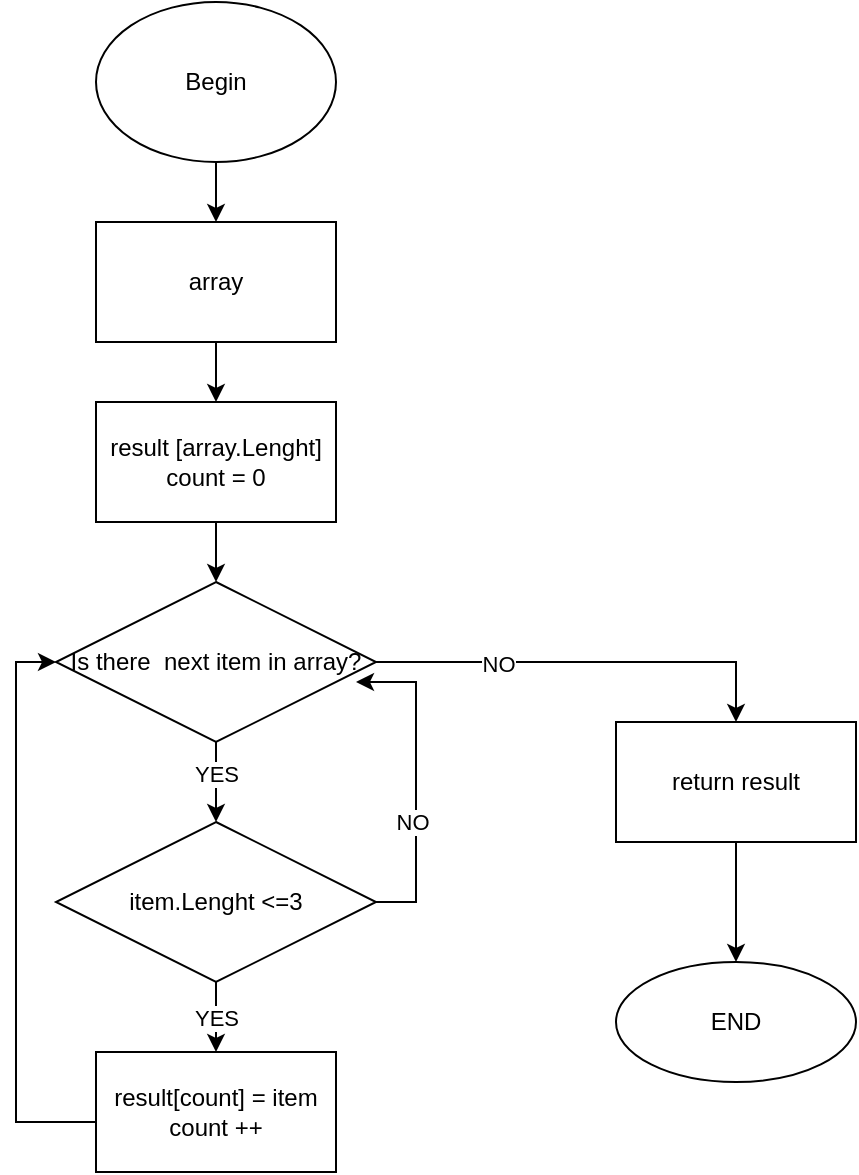 <mxfile version="20.2.8" type="device"><diagram id="DZ-yiUdgexwtNNkx-vOY" name="Страница 1"><mxGraphModel dx="786" dy="510" grid="1" gridSize="10" guides="1" tooltips="1" connect="1" arrows="1" fold="1" page="1" pageScale="1" pageWidth="827" pageHeight="1169" math="0" shadow="0"><root><mxCell id="0"/><mxCell id="1" parent="0"/><mxCell id="h5_u3r8Dx6AAnX4USD8c-1" value="" style="edgeStyle=orthogonalEdgeStyle;rounded=0;orthogonalLoop=1;jettySize=auto;html=1;" edge="1" parent="1" source="h5_u3r8Dx6AAnX4USD8c-2" target="h5_u3r8Dx6AAnX4USD8c-4"><mxGeometry relative="1" as="geometry"/></mxCell><mxCell id="h5_u3r8Dx6AAnX4USD8c-2" value="Begin" style="ellipse;whiteSpace=wrap;html=1;" vertex="1" parent="1"><mxGeometry x="310" width="120" height="80" as="geometry"/></mxCell><mxCell id="h5_u3r8Dx6AAnX4USD8c-3" value="" style="edgeStyle=orthogonalEdgeStyle;rounded=0;orthogonalLoop=1;jettySize=auto;html=1;" edge="1" parent="1" source="h5_u3r8Dx6AAnX4USD8c-4" target="h5_u3r8Dx6AAnX4USD8c-6"><mxGeometry relative="1" as="geometry"/></mxCell><mxCell id="h5_u3r8Dx6AAnX4USD8c-4" value="array" style="whiteSpace=wrap;html=1;" vertex="1" parent="1"><mxGeometry x="310" y="110" width="120" height="60" as="geometry"/></mxCell><mxCell id="h5_u3r8Dx6AAnX4USD8c-5" value="" style="edgeStyle=orthogonalEdgeStyle;rounded=0;orthogonalLoop=1;jettySize=auto;html=1;" edge="1" parent="1" source="h5_u3r8Dx6AAnX4USD8c-6" target="h5_u3r8Dx6AAnX4USD8c-11"><mxGeometry relative="1" as="geometry"/></mxCell><mxCell id="h5_u3r8Dx6AAnX4USD8c-6" value="result [array.Lenght]&lt;br&gt;count = 0" style="whiteSpace=wrap;html=1;" vertex="1" parent="1"><mxGeometry x="310" y="200" width="120" height="60" as="geometry"/></mxCell><mxCell id="h5_u3r8Dx6AAnX4USD8c-7" value="" style="edgeStyle=orthogonalEdgeStyle;rounded=0;orthogonalLoop=1;jettySize=auto;html=1;" edge="1" parent="1" source="h5_u3r8Dx6AAnX4USD8c-11" target="h5_u3r8Dx6AAnX4USD8c-15"><mxGeometry relative="1" as="geometry"/></mxCell><mxCell id="h5_u3r8Dx6AAnX4USD8c-8" value="YES" style="edgeLabel;html=1;align=center;verticalAlign=middle;resizable=0;points=[];" vertex="1" connectable="0" parent="h5_u3r8Dx6AAnX4USD8c-7"><mxGeometry x="-0.2" relative="1" as="geometry"><mxPoint as="offset"/></mxGeometry></mxCell><mxCell id="h5_u3r8Dx6AAnX4USD8c-9" style="edgeStyle=orthogonalEdgeStyle;rounded=0;orthogonalLoop=1;jettySize=auto;html=1;entryX=0.5;entryY=0;entryDx=0;entryDy=0;" edge="1" parent="1" source="h5_u3r8Dx6AAnX4USD8c-11" target="h5_u3r8Dx6AAnX4USD8c-37"><mxGeometry relative="1" as="geometry"><mxPoint x="680" y="560" as="targetPoint"/></mxGeometry></mxCell><mxCell id="h5_u3r8Dx6AAnX4USD8c-10" value="NO" style="edgeLabel;html=1;align=center;verticalAlign=middle;resizable=0;points=[];" vertex="1" connectable="0" parent="h5_u3r8Dx6AAnX4USD8c-9"><mxGeometry x="-0.422" relative="1" as="geometry"><mxPoint y="1" as="offset"/></mxGeometry></mxCell><mxCell id="h5_u3r8Dx6AAnX4USD8c-11" value="Is there&amp;nbsp; next item in array?" style="rhombus;whiteSpace=wrap;html=1;" vertex="1" parent="1"><mxGeometry x="290" y="290" width="160" height="80" as="geometry"/></mxCell><mxCell id="h5_u3r8Dx6AAnX4USD8c-12" value="YES" style="edgeStyle=orthogonalEdgeStyle;rounded=0;orthogonalLoop=1;jettySize=auto;html=1;" edge="1" parent="1" source="h5_u3r8Dx6AAnX4USD8c-15" target="h5_u3r8Dx6AAnX4USD8c-16"><mxGeometry relative="1" as="geometry"/></mxCell><mxCell id="h5_u3r8Dx6AAnX4USD8c-13" style="edgeStyle=orthogonalEdgeStyle;rounded=0;orthogonalLoop=1;jettySize=auto;html=1;" edge="1" parent="1" source="h5_u3r8Dx6AAnX4USD8c-15"><mxGeometry relative="1" as="geometry"><mxPoint x="440" y="340" as="targetPoint"/><Array as="points"><mxPoint x="470" y="450"/><mxPoint x="470" y="340"/></Array></mxGeometry></mxCell><mxCell id="h5_u3r8Dx6AAnX4USD8c-14" value="NO" style="edgeLabel;html=1;align=center;verticalAlign=middle;resizable=0;points=[];" vertex="1" connectable="0" parent="h5_u3r8Dx6AAnX4USD8c-13"><mxGeometry x="-0.241" y="2" relative="1" as="geometry"><mxPoint as="offset"/></mxGeometry></mxCell><mxCell id="h5_u3r8Dx6AAnX4USD8c-15" value="item.Lenght &amp;lt;=3" style="rhombus;whiteSpace=wrap;html=1;" vertex="1" parent="1"><mxGeometry x="290" y="410" width="160" height="80" as="geometry"/></mxCell><mxCell id="h5_u3r8Dx6AAnX4USD8c-16" value="result[count] = item&lt;br&gt;count ++" style="whiteSpace=wrap;html=1;" vertex="1" parent="1"><mxGeometry x="310" y="525" width="120" height="60" as="geometry"/></mxCell><mxCell id="h5_u3r8Dx6AAnX4USD8c-17" style="edgeStyle=orthogonalEdgeStyle;rounded=0;orthogonalLoop=1;jettySize=auto;html=1;entryX=0;entryY=0.5;entryDx=0;entryDy=0;exitX=0;exitY=0.75;exitDx=0;exitDy=0;" edge="1" parent="1" source="h5_u3r8Dx6AAnX4USD8c-16" target="h5_u3r8Dx6AAnX4USD8c-11"><mxGeometry relative="1" as="geometry"><mxPoint x="300" y="670" as="sourcePoint"/><Array as="points"><mxPoint x="310" y="560"/><mxPoint x="270" y="560"/><mxPoint x="270" y="330"/></Array></mxGeometry></mxCell><mxCell id="h5_u3r8Dx6AAnX4USD8c-24" value="" style="edgeStyle=orthogonalEdgeStyle;rounded=0;orthogonalLoop=1;jettySize=auto;html=1;" edge="1" parent="1" target="h5_u3r8Dx6AAnX4USD8c-33"><mxGeometry relative="1" as="geometry"><mxPoint x="681" y="900" as="sourcePoint"/></mxGeometry></mxCell><mxCell id="h5_u3r8Dx6AAnX4USD8c-25" value="YES" style="edgeLabel;html=1;align=center;verticalAlign=middle;resizable=0;points=[];" vertex="1" connectable="0" parent="h5_u3r8Dx6AAnX4USD8c-24"><mxGeometry x="0.032" relative="1" as="geometry"><mxPoint as="offset"/></mxGeometry></mxCell><mxCell id="h5_u3r8Dx6AAnX4USD8c-29" value="" style="edgeStyle=orthogonalEdgeStyle;rounded=0;orthogonalLoop=1;jettySize=auto;html=1;" edge="1" parent="1" target="h5_u3r8Dx6AAnX4USD8c-34"><mxGeometry relative="1" as="geometry"><mxPoint x="680" y="1020" as="sourcePoint"/></mxGeometry></mxCell><mxCell id="h5_u3r8Dx6AAnX4USD8c-30" value="YES" style="edgeLabel;html=1;align=center;verticalAlign=middle;resizable=0;points=[];" vertex="1" connectable="0" parent="h5_u3r8Dx6AAnX4USD8c-29"><mxGeometry x="-0.24" y="-1" relative="1" as="geometry"><mxPoint as="offset"/></mxGeometry></mxCell><mxCell id="h5_u3r8Dx6AAnX4USD8c-31" style="edgeStyle=orthogonalEdgeStyle;rounded=0;orthogonalLoop=1;jettySize=auto;html=1;" edge="1" parent="1" source="h5_u3r8Dx6AAnX4USD8c-33"><mxGeometry relative="1" as="geometry"><mxPoint x="601" y="860" as="targetPoint"/><Array as="points"><mxPoint x="580" y="980"/><mxPoint x="580" y="860"/></Array></mxGeometry></mxCell><mxCell id="h5_u3r8Dx6AAnX4USD8c-32" value="NO" style="edgeLabel;html=1;align=center;verticalAlign=middle;resizable=0;points=[];" vertex="1" connectable="0" parent="h5_u3r8Dx6AAnX4USD8c-31"><mxGeometry x="-0.052" y="1" relative="1" as="geometry"><mxPoint as="offset"/></mxGeometry></mxCell><mxCell id="h5_u3r8Dx6AAnX4USD8c-36" value="" style="edgeStyle=orthogonalEdgeStyle;rounded=0;orthogonalLoop=1;jettySize=auto;html=1;" edge="1" parent="1" source="h5_u3r8Dx6AAnX4USD8c-37" target="h5_u3r8Dx6AAnX4USD8c-38"><mxGeometry relative="1" as="geometry"/></mxCell><mxCell id="h5_u3r8Dx6AAnX4USD8c-37" value="return result" style="whiteSpace=wrap;html=1;" vertex="1" parent="1"><mxGeometry x="570" y="360" width="120" height="60" as="geometry"/></mxCell><mxCell id="h5_u3r8Dx6AAnX4USD8c-38" value="END" style="ellipse;whiteSpace=wrap;html=1;" vertex="1" parent="1"><mxGeometry x="570" y="480" width="120" height="60" as="geometry"/></mxCell></root></mxGraphModel></diagram></mxfile>